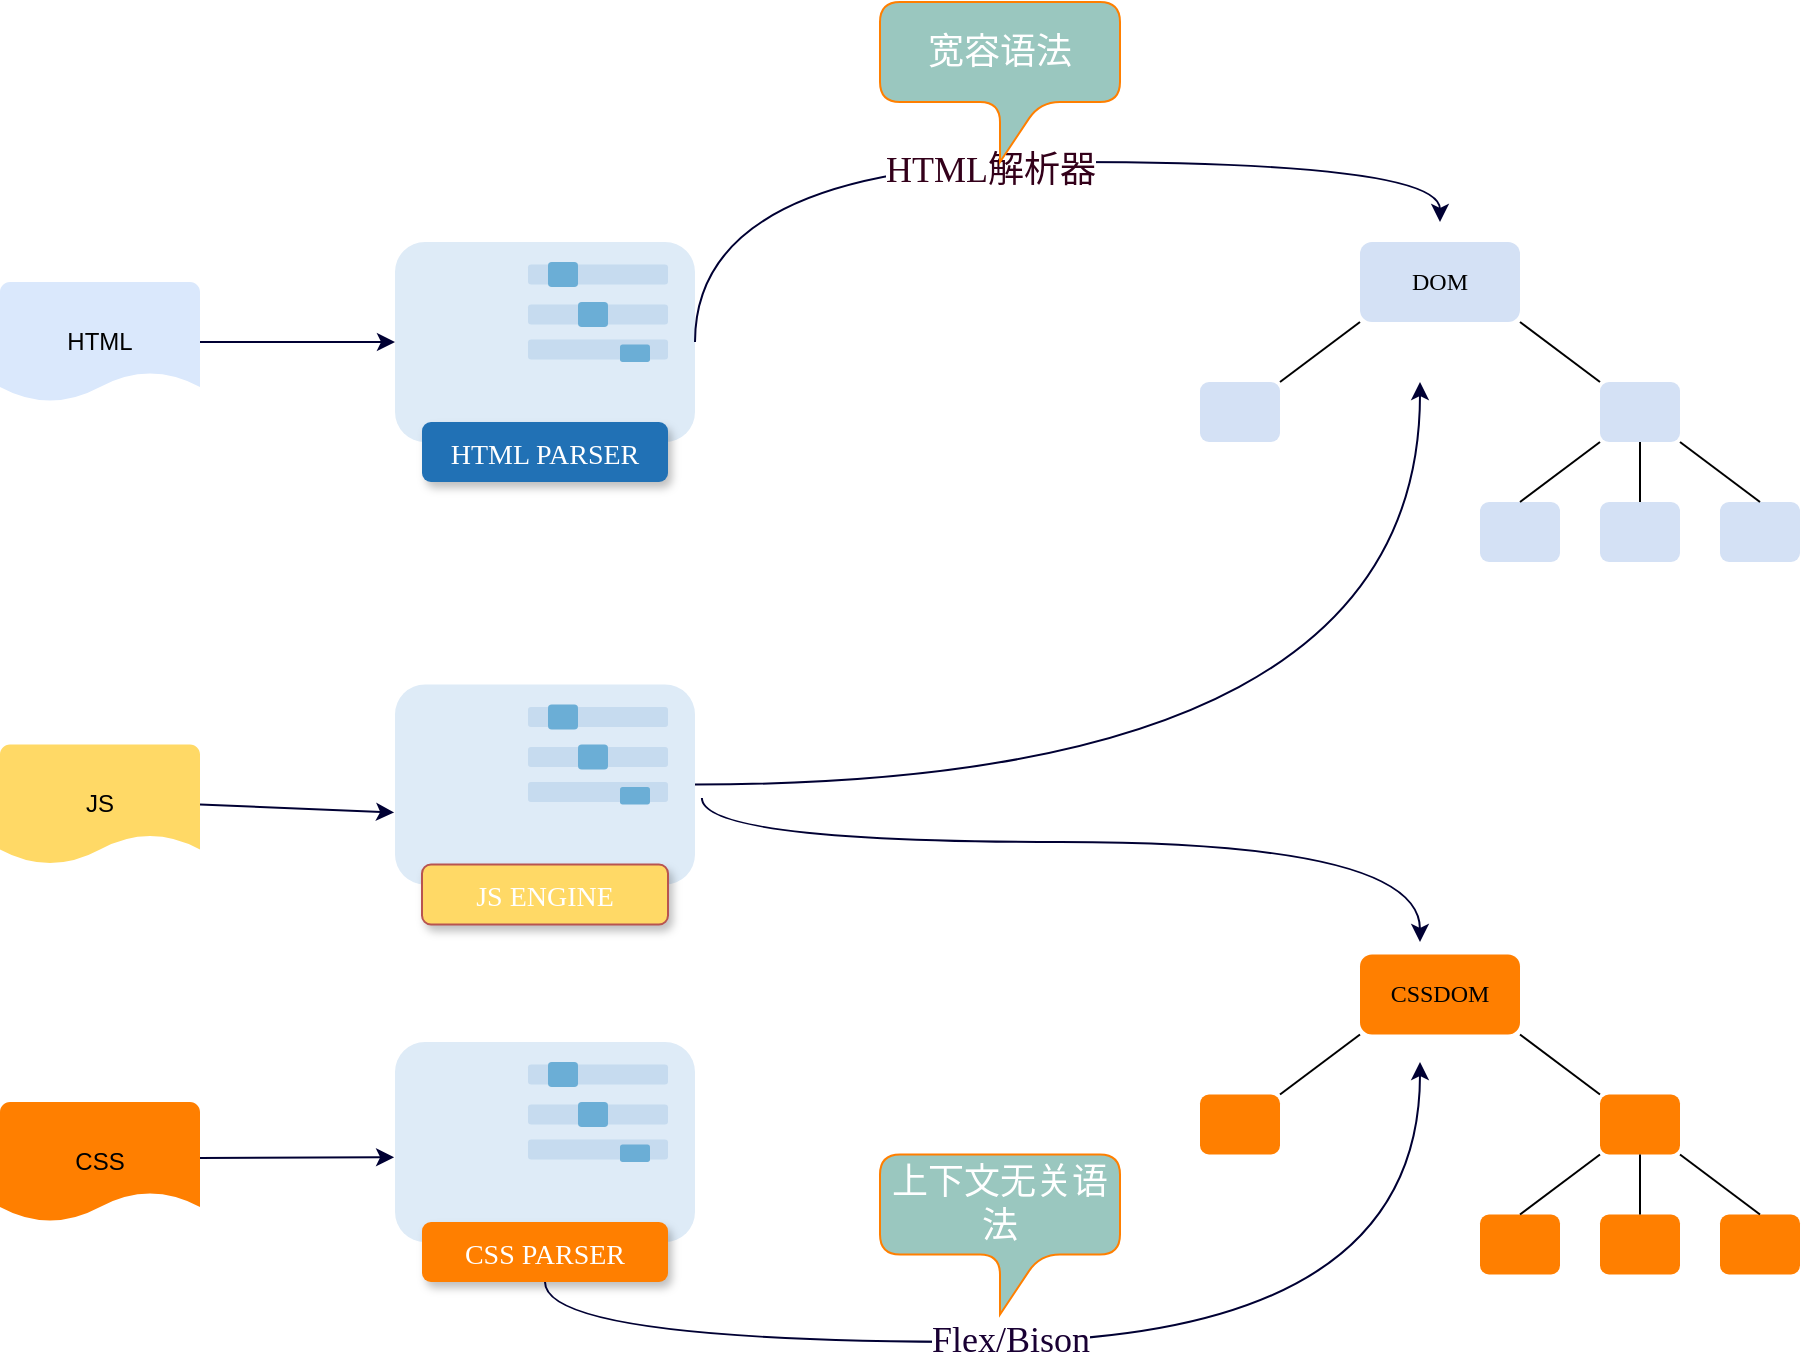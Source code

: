 <mxfile version="13.10.4" type="device"><diagram id="sdbYoHeXTi3olCqo10Em" name="Page-1"><mxGraphModel dx="1673" dy="782" grid="1" gridSize="10" guides="1" tooltips="1" connect="1" arrows="1" fold="1" page="1" pageScale="1" pageWidth="827" pageHeight="1169" math="0" shadow="0"><root><mxCell id="0"/><mxCell id="1" parent="0"/><mxCell id="vdR2sX5Wvq2bPsJAw1l_-1" value="HTML" style="strokeWidth=2;html=1;shape=mxgraph.flowchart.document2;whiteSpace=wrap;size=0.25;fillColor=#dae8fc;strokeColor=none;" vertex="1" parent="1"><mxGeometry x="80" y="140" width="100" height="60" as="geometry"/></mxCell><mxCell id="vdR2sX5Wvq2bPsJAw1l_-2" value="JS" style="strokeWidth=2;html=1;shape=mxgraph.flowchart.document2;whiteSpace=wrap;size=0.25;strokeColor=none;fillColor=#FFD966;" vertex="1" parent="1"><mxGeometry x="80" y="371.25" width="100" height="60" as="geometry"/></mxCell><mxCell id="vdR2sX5Wvq2bPsJAw1l_-3" value="CSS" style="strokeWidth=2;html=1;shape=mxgraph.flowchart.document2;whiteSpace=wrap;size=0.25;fillColor=#FF7F00;strokeColor=none;" vertex="1" parent="1"><mxGeometry x="80" y="550" width="100" height="60" as="geometry"/></mxCell><mxCell id="vdR2sX5Wvq2bPsJAw1l_-7" value="DOM" style="rounded=1;whiteSpace=wrap;html=1;fillColor=#D4E1F5;gradientColor=none;strokeColor=none;fontFamily=Comic Sans MS;" vertex="1" parent="1"><mxGeometry x="760" y="120" width="80" height="40" as="geometry"/></mxCell><mxCell id="vdR2sX5Wvq2bPsJAw1l_-8" value="" style="rounded=1;whiteSpace=wrap;html=1;fillColor=#D4E1F5;gradientColor=none;strokeColor=none;" vertex="1" parent="1"><mxGeometry x="880" y="190" width="40" height="30" as="geometry"/></mxCell><mxCell id="vdR2sX5Wvq2bPsJAw1l_-10" value="" style="rounded=1;whiteSpace=wrap;html=1;fillColor=#D4E1F5;gradientColor=none;strokeColor=none;" vertex="1" parent="1"><mxGeometry x="680" y="190" width="40" height="30" as="geometry"/></mxCell><mxCell id="vdR2sX5Wvq2bPsJAw1l_-11" value="" style="rounded=1;whiteSpace=wrap;html=1;fillColor=#D4E1F5;gradientColor=none;strokeColor=none;" vertex="1" parent="1"><mxGeometry x="940" y="250" width="40" height="30" as="geometry"/></mxCell><mxCell id="vdR2sX5Wvq2bPsJAw1l_-12" value="" style="rounded=1;whiteSpace=wrap;html=1;fillColor=#D4E1F5;gradientColor=none;strokeColor=none;" vertex="1" parent="1"><mxGeometry x="880" y="250" width="40" height="30" as="geometry"/></mxCell><mxCell id="vdR2sX5Wvq2bPsJAw1l_-13" value="" style="rounded=1;whiteSpace=wrap;html=1;fillColor=#D4E1F5;gradientColor=none;strokeColor=none;" vertex="1" parent="1"><mxGeometry x="820" y="250" width="40" height="30" as="geometry"/></mxCell><mxCell id="vdR2sX5Wvq2bPsJAw1l_-17" value="" style="endArrow=none;html=1;entryX=0;entryY=1;entryDx=0;entryDy=0;exitX=1;exitY=0;exitDx=0;exitDy=0;" edge="1" parent="1" source="vdR2sX5Wvq2bPsJAw1l_-10" target="vdR2sX5Wvq2bPsJAw1l_-7"><mxGeometry width="50" height="50" relative="1" as="geometry"><mxPoint x="510" y="480" as="sourcePoint"/><mxPoint x="560" y="430" as="targetPoint"/></mxGeometry></mxCell><mxCell id="vdR2sX5Wvq2bPsJAw1l_-19" value="" style="endArrow=none;html=1;exitX=1;exitY=1;exitDx=0;exitDy=0;entryX=0;entryY=0;entryDx=0;entryDy=0;" edge="1" parent="1" source="vdR2sX5Wvq2bPsJAw1l_-7" target="vdR2sX5Wvq2bPsJAw1l_-8"><mxGeometry width="50" height="50" relative="1" as="geometry"><mxPoint x="510" y="480" as="sourcePoint"/><mxPoint x="560" y="430" as="targetPoint"/></mxGeometry></mxCell><mxCell id="vdR2sX5Wvq2bPsJAw1l_-20" value="" style="endArrow=none;html=1;entryX=0;entryY=1;entryDx=0;entryDy=0;exitX=0.5;exitY=0;exitDx=0;exitDy=0;" edge="1" parent="1" source="vdR2sX5Wvq2bPsJAw1l_-13" target="vdR2sX5Wvq2bPsJAw1l_-8"><mxGeometry width="50" height="50" relative="1" as="geometry"><mxPoint x="730" y="200" as="sourcePoint"/><mxPoint x="770" y="170" as="targetPoint"/></mxGeometry></mxCell><mxCell id="vdR2sX5Wvq2bPsJAw1l_-21" value="" style="endArrow=none;html=1;entryX=0.5;entryY=1;entryDx=0;entryDy=0;exitX=0.5;exitY=0;exitDx=0;exitDy=0;" edge="1" parent="1" source="vdR2sX5Wvq2bPsJAw1l_-12" target="vdR2sX5Wvq2bPsJAw1l_-8"><mxGeometry width="50" height="50" relative="1" as="geometry"><mxPoint x="850" y="260" as="sourcePoint"/><mxPoint x="890" y="230" as="targetPoint"/></mxGeometry></mxCell><mxCell id="vdR2sX5Wvq2bPsJAw1l_-22" value="" style="endArrow=none;html=1;entryX=1;entryY=1;entryDx=0;entryDy=0;exitX=0.5;exitY=0;exitDx=0;exitDy=0;" edge="1" parent="1" source="vdR2sX5Wvq2bPsJAw1l_-11" target="vdR2sX5Wvq2bPsJAw1l_-8"><mxGeometry width="50" height="50" relative="1" as="geometry"><mxPoint x="860" y="270" as="sourcePoint"/><mxPoint x="900" y="240" as="targetPoint"/></mxGeometry></mxCell><mxCell id="vdR2sX5Wvq2bPsJAw1l_-23" value="CSSDOM" style="rounded=1;whiteSpace=wrap;html=1;gradientColor=none;strokeColor=none;fontFamily=Comic Sans MS;fillColor=#FF7F00;" vertex="1" parent="1"><mxGeometry x="760" y="476.25" width="80" height="40" as="geometry"/></mxCell><mxCell id="vdR2sX5Wvq2bPsJAw1l_-24" value="" style="rounded=1;whiteSpace=wrap;html=1;gradientColor=none;strokeColor=none;fillColor=#FF7F00;" vertex="1" parent="1"><mxGeometry x="880" y="546.25" width="40" height="30" as="geometry"/></mxCell><mxCell id="vdR2sX5Wvq2bPsJAw1l_-25" value="" style="rounded=1;whiteSpace=wrap;html=1;gradientColor=none;strokeColor=none;fillColor=#FF7F00;" vertex="1" parent="1"><mxGeometry x="680" y="546.25" width="40" height="30" as="geometry"/></mxCell><mxCell id="vdR2sX5Wvq2bPsJAw1l_-26" value="" style="rounded=1;whiteSpace=wrap;html=1;gradientColor=none;strokeColor=none;fillColor=#FF7F00;" vertex="1" parent="1"><mxGeometry x="940" y="606.25" width="40" height="30" as="geometry"/></mxCell><mxCell id="vdR2sX5Wvq2bPsJAw1l_-27" value="" style="rounded=1;whiteSpace=wrap;html=1;gradientColor=none;strokeColor=none;fillColor=#FF7F00;" vertex="1" parent="1"><mxGeometry x="880" y="606.25" width="40" height="30" as="geometry"/></mxCell><mxCell id="vdR2sX5Wvq2bPsJAw1l_-28" value="" style="rounded=1;whiteSpace=wrap;html=1;gradientColor=none;strokeColor=none;fillColor=#FF7F00;" vertex="1" parent="1"><mxGeometry x="820" y="606.25" width="40" height="30" as="geometry"/></mxCell><mxCell id="vdR2sX5Wvq2bPsJAw1l_-29" value="" style="endArrow=none;html=1;entryX=0;entryY=1;entryDx=0;entryDy=0;exitX=1;exitY=0;exitDx=0;exitDy=0;" edge="1" parent="1" source="vdR2sX5Wvq2bPsJAw1l_-25" target="vdR2sX5Wvq2bPsJAw1l_-23"><mxGeometry width="50" height="50" relative="1" as="geometry"><mxPoint x="510" y="836.25" as="sourcePoint"/><mxPoint x="560" y="786.25" as="targetPoint"/></mxGeometry></mxCell><mxCell id="vdR2sX5Wvq2bPsJAw1l_-30" value="" style="endArrow=none;html=1;exitX=1;exitY=1;exitDx=0;exitDy=0;entryX=0;entryY=0;entryDx=0;entryDy=0;" edge="1" parent="1" source="vdR2sX5Wvq2bPsJAw1l_-23" target="vdR2sX5Wvq2bPsJAw1l_-24"><mxGeometry width="50" height="50" relative="1" as="geometry"><mxPoint x="510" y="836.25" as="sourcePoint"/><mxPoint x="560" y="786.25" as="targetPoint"/></mxGeometry></mxCell><mxCell id="vdR2sX5Wvq2bPsJAw1l_-31" value="" style="endArrow=none;html=1;entryX=0;entryY=1;entryDx=0;entryDy=0;exitX=0.5;exitY=0;exitDx=0;exitDy=0;" edge="1" parent="1" source="vdR2sX5Wvq2bPsJAw1l_-28" target="vdR2sX5Wvq2bPsJAw1l_-24"><mxGeometry width="50" height="50" relative="1" as="geometry"><mxPoint x="730" y="556.25" as="sourcePoint"/><mxPoint x="770" y="526.25" as="targetPoint"/></mxGeometry></mxCell><mxCell id="vdR2sX5Wvq2bPsJAw1l_-32" value="" style="endArrow=none;html=1;entryX=0.5;entryY=1;entryDx=0;entryDy=0;exitX=0.5;exitY=0;exitDx=0;exitDy=0;" edge="1" parent="1" source="vdR2sX5Wvq2bPsJAw1l_-27" target="vdR2sX5Wvq2bPsJAw1l_-24"><mxGeometry width="50" height="50" relative="1" as="geometry"><mxPoint x="850" y="616.25" as="sourcePoint"/><mxPoint x="890" y="586.25" as="targetPoint"/></mxGeometry></mxCell><mxCell id="vdR2sX5Wvq2bPsJAw1l_-33" value="" style="endArrow=none;html=1;entryX=1;entryY=1;entryDx=0;entryDy=0;exitX=0.5;exitY=0;exitDx=0;exitDy=0;" edge="1" parent="1" source="vdR2sX5Wvq2bPsJAw1l_-26" target="vdR2sX5Wvq2bPsJAw1l_-24"><mxGeometry width="50" height="50" relative="1" as="geometry"><mxPoint x="860" y="626.25" as="sourcePoint"/><mxPoint x="900" y="596.25" as="targetPoint"/></mxGeometry></mxCell><mxCell id="vdR2sX5Wvq2bPsJAw1l_-46" value="" style="rounded=1;whiteSpace=wrap;html=1;gradientColor=none;fillColor=#deebf7;strokeColor=none;" vertex="1" parent="1"><mxGeometry x="277.5" y="120" width="150" height="100" as="geometry"/></mxCell><mxCell id="vdR2sX5Wvq2bPsJAw1l_-52" value="" style="shape=image;html=1;verticalAlign=top;verticalLabelPosition=bottom;labelBackgroundColor=#ffffff;imageAspect=0;aspect=fixed;image=https://cdn0.iconfinder.com/data/icons/set-app-incredibles/24/Configuration-2-01-128.png;rounded=1;shadow=1;strokeColor=#33001A;fillColor=#1F78B4;gradientColor=none;" vertex="1" parent="1"><mxGeometry x="287.5" y="160" width="40" height="40" as="geometry"/></mxCell><mxCell id="vdR2sX5Wvq2bPsJAw1l_-53" value="" style="shape=image;html=1;verticalAlign=top;verticalLabelPosition=bottom;labelBackgroundColor=#ffffff;imageAspect=0;aspect=fixed;image=https://cdn0.iconfinder.com/data/icons/set-app-incredibles/24/Configuration-2-01-128.png;rounded=1;shadow=1;strokeColor=#33001A;fillColor=#1F78B4;gradientColor=none;" vertex="1" parent="1"><mxGeometry x="307.5" y="132.5" width="30" height="30" as="geometry"/></mxCell><mxCell id="vdR2sX5Wvq2bPsJAw1l_-55" value="&lt;font style=&quot;font-size: 14px&quot;&gt;HTML PARSER&lt;/font&gt;" style="rounded=1;whiteSpace=wrap;html=1;shadow=1;labelBackgroundColor=none;gradientColor=none;fontFamily=Comic Sans MS;fontSize=18;fontColor=#FFFFFF;fillColor=#2171b5;strokeColor=none;" vertex="1" parent="1"><mxGeometry x="291" y="210" width="123" height="30" as="geometry"/></mxCell><mxCell id="vdR2sX5Wvq2bPsJAw1l_-56" value="" style="rounded=1;whiteSpace=wrap;html=1;shadow=0;labelBackgroundColor=none;gradientColor=none;fontFamily=Comic Sans MS;fontSize=18;fontColor=#FFFFFF;strokeColor=none;fillColor=#C6DBEF;" vertex="1" parent="1"><mxGeometry x="344" y="151.25" width="70" height="10" as="geometry"/></mxCell><mxCell id="vdR2sX5Wvq2bPsJAw1l_-57" value="" style="rounded=1;whiteSpace=wrap;html=1;shadow=0;labelBackgroundColor=none;fillColor=#6BAED6;gradientColor=none;fontFamily=Comic Sans MS;fontSize=18;fontColor=#FFFFFF;strokeColor=none;" vertex="1" parent="1"><mxGeometry x="369" y="150" width="15" height="12.5" as="geometry"/></mxCell><mxCell id="vdR2sX5Wvq2bPsJAw1l_-58" value="" style="rounded=1;whiteSpace=wrap;html=1;shadow=0;labelBackgroundColor=none;gradientColor=none;fontFamily=Comic Sans MS;fontSize=18;fontColor=#FFFFFF;strokeColor=none;fillColor=#C6DBEF;" vertex="1" parent="1"><mxGeometry x="344" y="131.25" width="70" height="10" as="geometry"/></mxCell><mxCell id="vdR2sX5Wvq2bPsJAw1l_-59" value="" style="rounded=1;whiteSpace=wrap;html=1;shadow=0;labelBackgroundColor=none;fillColor=#6BAED6;gradientColor=none;fontFamily=Comic Sans MS;fontSize=18;fontColor=#FFFFFF;strokeColor=none;" vertex="1" parent="1"><mxGeometry x="354" y="130" width="15" height="12.5" as="geometry"/></mxCell><mxCell id="vdR2sX5Wvq2bPsJAw1l_-60" value="" style="rounded=1;whiteSpace=wrap;html=1;shadow=0;labelBackgroundColor=none;gradientColor=none;fontFamily=Comic Sans MS;fontSize=18;fontColor=#FFFFFF;strokeColor=none;fillColor=#C6DBEF;" vertex="1" parent="1"><mxGeometry x="344" y="168.75" width="70" height="10" as="geometry"/></mxCell><mxCell id="vdR2sX5Wvq2bPsJAw1l_-62" value="" style="rounded=1;whiteSpace=wrap;html=1;shadow=0;labelBackgroundColor=none;fillColor=#6BAED6;gradientColor=none;fontFamily=Comic Sans MS;fontSize=18;fontColor=#FFFFFF;strokeColor=none;" vertex="1" parent="1"><mxGeometry x="390" y="171.25" width="15" height="8.75" as="geometry"/></mxCell><mxCell id="vdR2sX5Wvq2bPsJAw1l_-73" value="" style="rounded=1;whiteSpace=wrap;html=1;gradientColor=none;fillColor=#deebf7;strokeColor=none;" vertex="1" parent="1"><mxGeometry x="277.5" y="520" width="150" height="100" as="geometry"/></mxCell><mxCell id="vdR2sX5Wvq2bPsJAw1l_-74" value="" style="shape=image;html=1;verticalAlign=top;verticalLabelPosition=bottom;labelBackgroundColor=#ffffff;imageAspect=0;aspect=fixed;image=https://cdn0.iconfinder.com/data/icons/set-app-incredibles/24/Configuration-2-01-128.png;rounded=1;shadow=1;strokeColor=#33001A;fillColor=#1F78B4;gradientColor=none;" vertex="1" parent="1"><mxGeometry x="287.5" y="560" width="40" height="40" as="geometry"/></mxCell><mxCell id="vdR2sX5Wvq2bPsJAw1l_-75" value="" style="shape=image;html=1;verticalAlign=top;verticalLabelPosition=bottom;labelBackgroundColor=#ffffff;imageAspect=0;aspect=fixed;image=https://cdn0.iconfinder.com/data/icons/set-app-incredibles/24/Configuration-2-01-128.png;rounded=1;shadow=1;strokeColor=#33001A;fillColor=#1F78B4;gradientColor=none;" vertex="1" parent="1"><mxGeometry x="307.5" y="532.5" width="30" height="30" as="geometry"/></mxCell><mxCell id="vdR2sX5Wvq2bPsJAw1l_-76" value="&lt;font style=&quot;font-size: 14px&quot;&gt;CSS PARSER&lt;/font&gt;" style="rounded=1;whiteSpace=wrap;html=1;shadow=1;labelBackgroundColor=none;gradientColor=none;fontFamily=Comic Sans MS;fontSize=18;fontColor=#FFFFFF;strokeColor=none;fillColor=#ff7f00;" vertex="1" parent="1"><mxGeometry x="291" y="610" width="123" height="30" as="geometry"/></mxCell><mxCell id="vdR2sX5Wvq2bPsJAw1l_-77" value="" style="rounded=1;whiteSpace=wrap;html=1;shadow=0;labelBackgroundColor=none;gradientColor=none;fontFamily=Comic Sans MS;fontSize=18;fontColor=#FFFFFF;strokeColor=none;fillColor=#C6DBEF;" vertex="1" parent="1"><mxGeometry x="344" y="551.25" width="70" height="10" as="geometry"/></mxCell><mxCell id="vdR2sX5Wvq2bPsJAw1l_-78" value="" style="rounded=1;whiteSpace=wrap;html=1;shadow=0;labelBackgroundColor=none;fillColor=#6BAED6;gradientColor=none;fontFamily=Comic Sans MS;fontSize=18;fontColor=#FFFFFF;strokeColor=none;" vertex="1" parent="1"><mxGeometry x="369" y="550" width="15" height="12.5" as="geometry"/></mxCell><mxCell id="vdR2sX5Wvq2bPsJAw1l_-79" value="" style="rounded=1;whiteSpace=wrap;html=1;shadow=0;labelBackgroundColor=none;gradientColor=none;fontFamily=Comic Sans MS;fontSize=18;fontColor=#FFFFFF;strokeColor=none;fillColor=#C6DBEF;" vertex="1" parent="1"><mxGeometry x="344" y="531.25" width="70" height="10" as="geometry"/></mxCell><mxCell id="vdR2sX5Wvq2bPsJAw1l_-80" value="" style="rounded=1;whiteSpace=wrap;html=1;shadow=0;labelBackgroundColor=none;fillColor=#6BAED6;gradientColor=none;fontFamily=Comic Sans MS;fontSize=18;fontColor=#FFFFFF;strokeColor=none;" vertex="1" parent="1"><mxGeometry x="354" y="530" width="15" height="12.5" as="geometry"/></mxCell><mxCell id="vdR2sX5Wvq2bPsJAw1l_-81" value="" style="rounded=1;whiteSpace=wrap;html=1;shadow=0;labelBackgroundColor=none;gradientColor=none;fontFamily=Comic Sans MS;fontSize=18;fontColor=#FFFFFF;strokeColor=none;fillColor=#C6DBEF;" vertex="1" parent="1"><mxGeometry x="344" y="568.75" width="70" height="10" as="geometry"/></mxCell><mxCell id="vdR2sX5Wvq2bPsJAw1l_-82" value="" style="rounded=1;whiteSpace=wrap;html=1;shadow=0;labelBackgroundColor=none;fillColor=#6BAED6;gradientColor=none;fontFamily=Comic Sans MS;fontSize=18;fontColor=#FFFFFF;strokeColor=none;" vertex="1" parent="1"><mxGeometry x="390" y="571.25" width="15" height="8.75" as="geometry"/></mxCell><mxCell id="vdR2sX5Wvq2bPsJAw1l_-83" value="" style="rounded=1;whiteSpace=wrap;html=1;gradientColor=none;fillColor=#deebf7;strokeColor=none;" vertex="1" parent="1"><mxGeometry x="277.5" y="341.25" width="150" height="100" as="geometry"/></mxCell><mxCell id="vdR2sX5Wvq2bPsJAw1l_-84" value="" style="shape=image;html=1;verticalAlign=top;verticalLabelPosition=bottom;labelBackgroundColor=#ffffff;imageAspect=0;aspect=fixed;image=https://cdn0.iconfinder.com/data/icons/set-app-incredibles/24/Configuration-2-01-128.png;rounded=1;shadow=1;strokeColor=#33001A;fillColor=#1F78B4;gradientColor=none;" vertex="1" parent="1"><mxGeometry x="287.5" y="381.25" width="40" height="40" as="geometry"/></mxCell><mxCell id="vdR2sX5Wvq2bPsJAw1l_-85" value="" style="shape=image;html=1;verticalAlign=top;verticalLabelPosition=bottom;labelBackgroundColor=#ffffff;imageAspect=0;aspect=fixed;image=https://cdn0.iconfinder.com/data/icons/set-app-incredibles/24/Configuration-2-01-128.png;rounded=1;shadow=1;strokeColor=#33001A;fillColor=#1F78B4;gradientColor=none;" vertex="1" parent="1"><mxGeometry x="307.5" y="353.75" width="30" height="30" as="geometry"/></mxCell><mxCell id="vdR2sX5Wvq2bPsJAw1l_-86" value="&lt;font style=&quot;font-size: 14px&quot; color=&quot;#ffffff&quot;&gt;JS ENGINE&lt;/font&gt;" style="rounded=1;whiteSpace=wrap;html=1;shadow=1;labelBackgroundColor=none;fontFamily=Comic Sans MS;fontSize=18;strokeColor=#b85450;fillColor=#FFD966;" vertex="1" parent="1"><mxGeometry x="291" y="431.25" width="123" height="30" as="geometry"/></mxCell><mxCell id="vdR2sX5Wvq2bPsJAw1l_-87" value="" style="rounded=1;whiteSpace=wrap;html=1;shadow=0;labelBackgroundColor=none;gradientColor=none;fontFamily=Comic Sans MS;fontSize=18;fontColor=#FFFFFF;strokeColor=none;fillColor=#C6DBEF;" vertex="1" parent="1"><mxGeometry x="344" y="372.5" width="70" height="10" as="geometry"/></mxCell><mxCell id="vdR2sX5Wvq2bPsJAw1l_-88" value="" style="rounded=1;whiteSpace=wrap;html=1;shadow=0;labelBackgroundColor=none;fillColor=#6BAED6;gradientColor=none;fontFamily=Comic Sans MS;fontSize=18;fontColor=#FFFFFF;strokeColor=none;" vertex="1" parent="1"><mxGeometry x="369" y="371.25" width="15" height="12.5" as="geometry"/></mxCell><mxCell id="vdR2sX5Wvq2bPsJAw1l_-89" value="" style="rounded=1;whiteSpace=wrap;html=1;shadow=0;labelBackgroundColor=none;gradientColor=none;fontFamily=Comic Sans MS;fontSize=18;fontColor=#FFFFFF;strokeColor=none;fillColor=#C6DBEF;" vertex="1" parent="1"><mxGeometry x="344" y="352.5" width="70" height="10" as="geometry"/></mxCell><mxCell id="vdR2sX5Wvq2bPsJAw1l_-90" value="" style="rounded=1;whiteSpace=wrap;html=1;shadow=0;labelBackgroundColor=none;fillColor=#6BAED6;gradientColor=none;fontFamily=Comic Sans MS;fontSize=18;fontColor=#FFFFFF;strokeColor=none;" vertex="1" parent="1"><mxGeometry x="354" y="351.25" width="15" height="12.5" as="geometry"/></mxCell><mxCell id="vdR2sX5Wvq2bPsJAw1l_-91" value="" style="rounded=1;whiteSpace=wrap;html=1;shadow=0;labelBackgroundColor=none;gradientColor=none;fontFamily=Comic Sans MS;fontSize=18;fontColor=#FFFFFF;strokeColor=none;fillColor=#C6DBEF;" vertex="1" parent="1"><mxGeometry x="344" y="390" width="70" height="10" as="geometry"/></mxCell><mxCell id="vdR2sX5Wvq2bPsJAw1l_-92" value="" style="rounded=1;whiteSpace=wrap;html=1;shadow=0;labelBackgroundColor=none;fillColor=#6BAED6;gradientColor=none;fontFamily=Comic Sans MS;fontSize=18;fontColor=#FFFFFF;strokeColor=none;" vertex="1" parent="1"><mxGeometry x="390" y="392.5" width="15" height="8.75" as="geometry"/></mxCell><mxCell id="vdR2sX5Wvq2bPsJAw1l_-117" value="" style="endArrow=classic;html=1;strokeColor=#000033;strokeWidth=1;fontFamily=Comic Sans MS;fontSize=18;fontColor=#FFFFFF;exitX=1;exitY=0.5;exitDx=0;exitDy=0;exitPerimeter=0;entryX=0;entryY=0.5;entryDx=0;entryDy=0;edgeStyle=orthogonalEdgeStyle;elbow=vertical;curved=1;" edge="1" parent="1" source="vdR2sX5Wvq2bPsJAw1l_-1" target="vdR2sX5Wvq2bPsJAw1l_-46"><mxGeometry width="50" height="50" relative="1" as="geometry"><mxPoint x="210" y="200" as="sourcePoint"/><mxPoint x="260" y="150" as="targetPoint"/></mxGeometry></mxCell><mxCell id="vdR2sX5Wvq2bPsJAw1l_-120" value="" style="endArrow=classic;html=1;strokeColor=#000033;strokeWidth=1;fontFamily=Comic Sans MS;fontSize=18;fontColor=#FFFFFF;exitX=1;exitY=0.5;exitDx=0;exitDy=0;exitPerimeter=0;entryX=-0.003;entryY=0.64;entryDx=0;entryDy=0;elbow=vertical;entryPerimeter=0;" edge="1" parent="1" source="vdR2sX5Wvq2bPsJAw1l_-2" target="vdR2sX5Wvq2bPsJAw1l_-83"><mxGeometry width="50" height="50" relative="1" as="geometry"><mxPoint x="157.5" y="249" as="sourcePoint"/><mxPoint x="277.5" y="249" as="targetPoint"/></mxGeometry></mxCell><mxCell id="vdR2sX5Wvq2bPsJAw1l_-121" value="" style="endArrow=classic;html=1;strokeColor=#000033;strokeWidth=1;fontFamily=Comic Sans MS;fontSize=18;fontColor=#FFFFFF;entryX=-0.003;entryY=0.64;entryDx=0;entryDy=0;elbow=vertical;entryPerimeter=0;" edge="1" parent="1"><mxGeometry width="50" height="50" relative="1" as="geometry"><mxPoint x="180" y="578" as="sourcePoint"/><mxPoint x="277.05" y="577.63" as="targetPoint"/></mxGeometry></mxCell><mxCell id="vdR2sX5Wvq2bPsJAw1l_-122" value="" style="endArrow=classic;html=1;strokeColor=#000033;strokeWidth=1;fontFamily=Comic Sans MS;fontSize=18;fontColor=#FFFFFF;edgeStyle=orthogonalEdgeStyle;elbow=vertical;curved=1;exitX=1;exitY=0.5;exitDx=0;exitDy=0;" edge="1" parent="1" source="vdR2sX5Wvq2bPsJAw1l_-46"><mxGeometry width="50" height="50" relative="1" as="geometry"><mxPoint x="280" y="40" as="sourcePoint"/><mxPoint x="800" y="110" as="targetPoint"/><Array as="points"><mxPoint x="428" y="80"/><mxPoint x="800" y="80"/></Array></mxGeometry></mxCell><mxCell id="vdR2sX5Wvq2bPsJAw1l_-129" value="&lt;font color=&quot;#33001a&quot;&gt;HTML&lt;font face=&quot;ZCOOL KuaiLe&quot; data-font-src=&quot;https://fonts.googleapis.com/css?family=ZCOOL+KuaiLe&quot;&gt;解析器&lt;/font&gt;&lt;/font&gt;" style="edgeLabel;html=1;align=center;verticalAlign=middle;resizable=0;points=[];fontSize=18;fontFamily=Comic Sans MS;fontColor=#FFFFFF;" vertex="1" connectable="0" parent="vdR2sX5Wvq2bPsJAw1l_-122"><mxGeometry x="-0.04" y="-4" relative="1" as="geometry"><mxPoint x="1" as="offset"/></mxGeometry></mxCell><mxCell id="vdR2sX5Wvq2bPsJAw1l_-124" value="" style="endArrow=classic;html=1;strokeColor=#000033;strokeWidth=1;fontFamily=Comic Sans MS;fontSize=18;fontColor=#FFFFFF;edgeStyle=orthogonalEdgeStyle;elbow=vertical;curved=1;exitX=1;exitY=0.5;exitDx=0;exitDy=0;" edge="1" parent="1" source="vdR2sX5Wvq2bPsJAw1l_-83"><mxGeometry width="50" height="50" relative="1" as="geometry"><mxPoint x="480" y="452.5" as="sourcePoint"/><mxPoint x="790" y="190" as="targetPoint"/><Array as="points"><mxPoint x="790" y="391"/><mxPoint x="790" y="190"/></Array></mxGeometry></mxCell><mxCell id="vdR2sX5Wvq2bPsJAw1l_-125" value="" style="endArrow=classic;html=1;strokeColor=#000033;strokeWidth=1;fontFamily=Comic Sans MS;fontSize=18;fontColor=#FFFFFF;edgeStyle=orthogonalEdgeStyle;elbow=vertical;curved=1;exitX=0.5;exitY=1;exitDx=0;exitDy=0;" edge="1" parent="1" source="vdR2sX5Wvq2bPsJAw1l_-76"><mxGeometry width="50" height="50" relative="1" as="geometry"><mxPoint x="317.5" y="931.25" as="sourcePoint"/><mxPoint x="790" y="530" as="targetPoint"/><Array as="points"><mxPoint x="353" y="670"/><mxPoint x="790" y="670"/></Array></mxGeometry></mxCell><mxCell id="vdR2sX5Wvq2bPsJAw1l_-128" value="&lt;font color=&quot;#190033&quot;&gt;Flex/Bison&lt;/font&gt;" style="edgeLabel;html=1;align=center;verticalAlign=middle;resizable=0;points=[];fontSize=18;fontFamily=Comic Sans MS;fontColor=#FFFFFF;" vertex="1" connectable="0" parent="vdR2sX5Wvq2bPsJAw1l_-125"><mxGeometry x="-0.136" y="1" relative="1" as="geometry"><mxPoint as="offset"/></mxGeometry></mxCell><mxCell id="vdR2sX5Wvq2bPsJAw1l_-127" value="" style="endArrow=classic;html=1;strokeColor=#000033;strokeWidth=1;fontFamily=Comic Sans MS;fontSize=18;fontColor=#FFFFFF;edgeStyle=orthogonalEdgeStyle;elbow=vertical;curved=1;exitX=1.023;exitY=0.568;exitDx=0;exitDy=0;exitPerimeter=0;" edge="1" parent="1" source="vdR2sX5Wvq2bPsJAw1l_-83"><mxGeometry width="50" height="50" relative="1" as="geometry"><mxPoint x="460" y="352.5" as="sourcePoint"/><mxPoint x="790" y="470" as="targetPoint"/><Array as="points"><mxPoint x="431" y="420"/><mxPoint x="790" y="420"/></Array></mxGeometry></mxCell><mxCell id="vdR2sX5Wvq2bPsJAw1l_-130" value="&lt;font face=&quot;ZCOOL KuaiLe&quot; data-font-src=&quot;https://fonts.googleapis.com/css?family=ZCOOL+KuaiLe&quot;&gt;上下文无关语法&lt;/font&gt;" style="shape=callout;whiteSpace=wrap;html=1;perimeter=calloutPerimeter;rounded=1;shadow=0;labelBackgroundColor=none;strokeColor=#FF7F00;gradientColor=none;fontFamily=Comic Sans MS;fontSize=18;fontColor=#FFFFFF;rotation=0;fillColor=#9AC7BF;" vertex="1" parent="1"><mxGeometry x="520" y="576.25" width="120" height="80" as="geometry"/></mxCell><mxCell id="vdR2sX5Wvq2bPsJAw1l_-131" value="&lt;font face=&quot;ZCOOL KuaiLe&quot; data-font-src=&quot;https://fonts.googleapis.com/css?family=ZCOOL+KuaiLe&quot;&gt;宽容语法&lt;/font&gt;" style="shape=callout;whiteSpace=wrap;html=1;perimeter=calloutPerimeter;rounded=1;shadow=0;labelBackgroundColor=none;strokeColor=#FF7F00;gradientColor=none;fontFamily=Comic Sans MS;fontSize=18;fontColor=#FFFFFF;fillColor=#9AC7BF;" vertex="1" parent="1"><mxGeometry x="520" width="120" height="80" as="geometry"/></mxCell></root></mxGraphModel></diagram></mxfile>